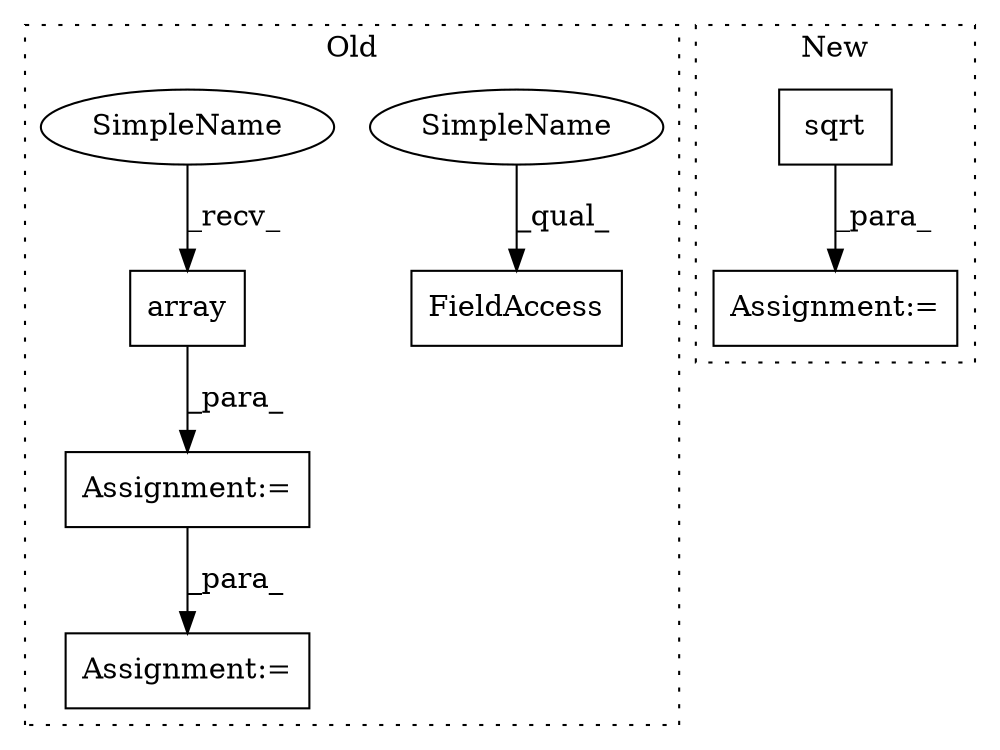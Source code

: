 digraph G {
subgraph cluster0 {
1 [label="array" a="32" s="249,262" l="6,1" shape="box"];
4 [label="Assignment:=" a="7" s="242" l="1" shape="box"];
5 [label="Assignment:=" a="7" s="364" l="1" shape="box"];
6 [label="FieldAccess" a="22" s="271" l="11" shape="box"];
7 [label="SimpleName" a="42" s="271" l="5" shape="ellipse"];
8 [label="SimpleName" a="42" s="243" l="5" shape="ellipse"];
label = "Old";
style="dotted";
}
subgraph cluster1 {
2 [label="sqrt" a="32" s="409,434" l="5,1" shape="box"];
3 [label="Assignment:=" a="7" s="402" l="1" shape="box"];
label = "New";
style="dotted";
}
1 -> 4 [label="_para_"];
2 -> 3 [label="_para_"];
4 -> 5 [label="_para_"];
7 -> 6 [label="_qual_"];
8 -> 1 [label="_recv_"];
}